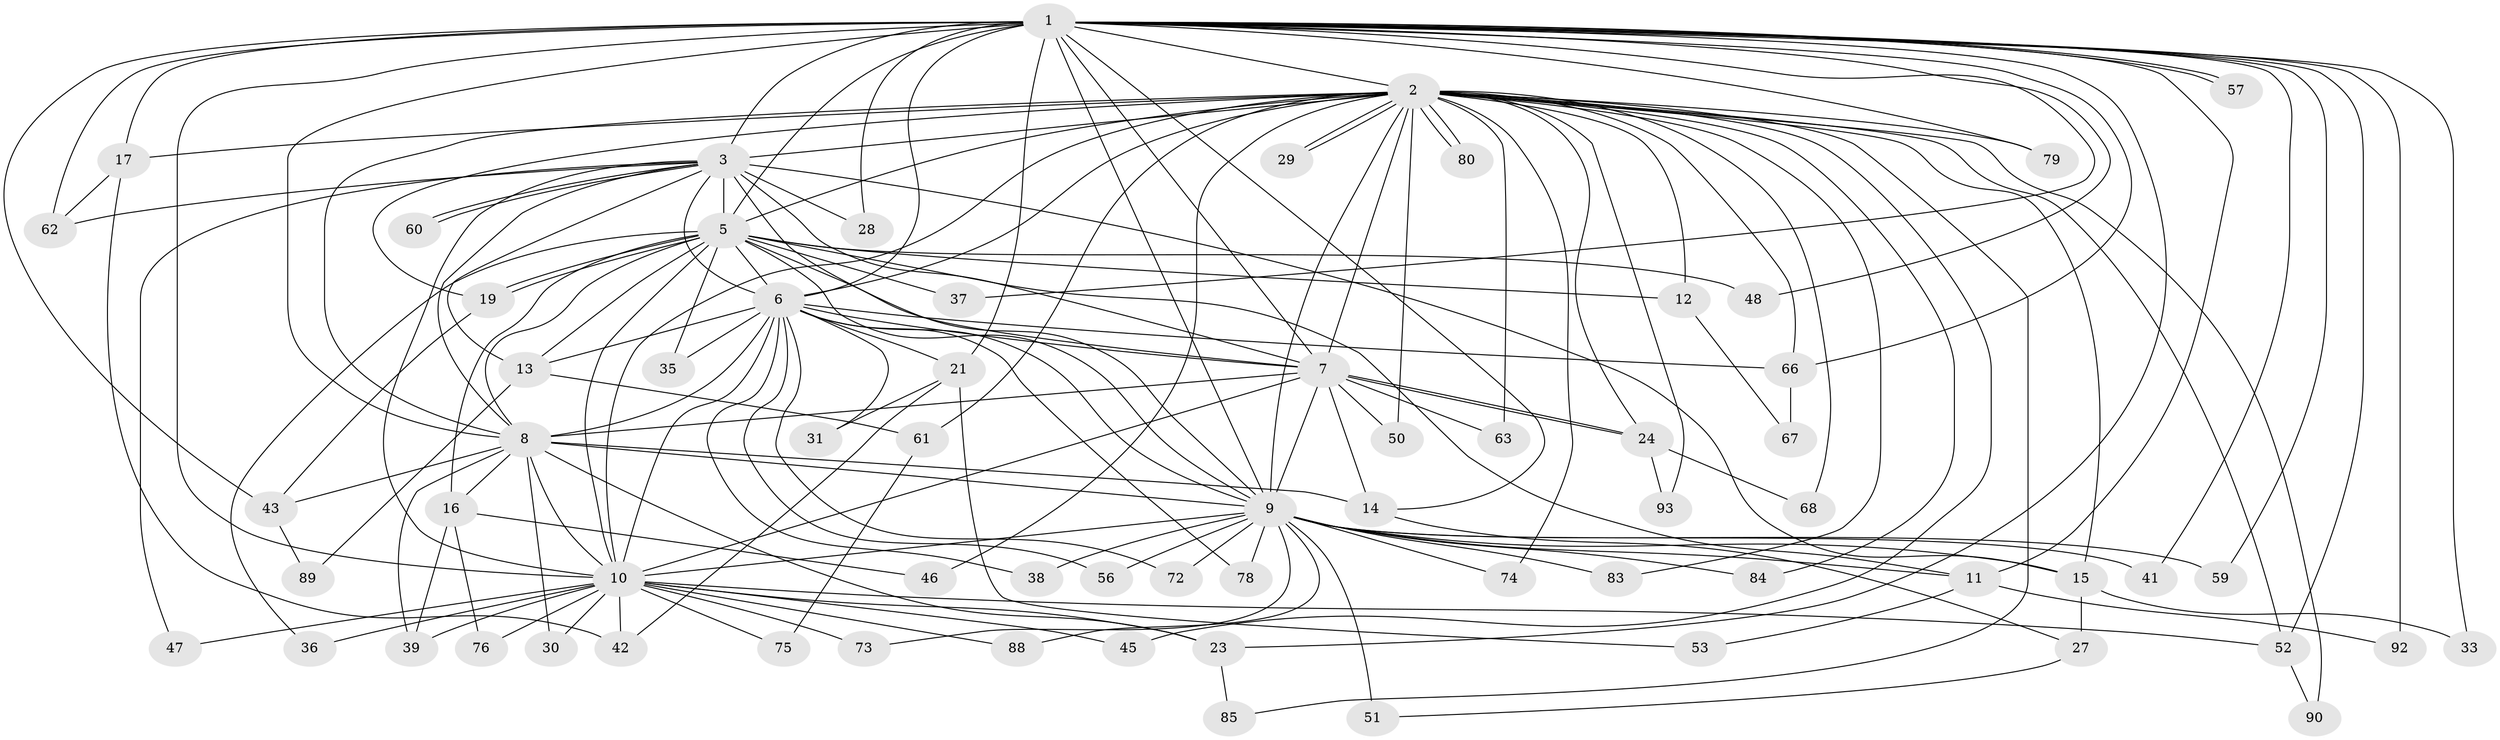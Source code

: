 // original degree distribution, {25: 0.010752688172043012, 34: 0.010752688172043012, 19: 0.021505376344086023, 15: 0.021505376344086023, 18: 0.010752688172043012, 17: 0.010752688172043012, 23: 0.010752688172043012, 21: 0.010752688172043012, 4: 0.0967741935483871, 3: 0.17204301075268819, 5: 0.043010752688172046, 2: 0.5698924731182796, 6: 0.010752688172043012}
// Generated by graph-tools (version 1.1) at 2025/41/03/06/25 10:41:42]
// undirected, 68 vertices, 167 edges
graph export_dot {
graph [start="1"]
  node [color=gray90,style=filled];
  1 [super="+4"];
  2 [super="+71"];
  3 [super="+40"];
  5 [super="+91"];
  6 [super="+22"];
  7 [super="+82"];
  8 [super="+49"];
  9 [super="+32"];
  10 [super="+58"];
  11 [super="+54"];
  12;
  13 [super="+18"];
  14 [super="+25"];
  15 [super="+55"];
  16;
  17 [super="+20"];
  19 [super="+26"];
  21;
  23 [super="+34"];
  24 [super="+44"];
  27;
  28;
  29;
  30;
  31;
  33;
  35;
  36;
  37;
  38;
  39 [super="+65"];
  41;
  42 [super="+69"];
  43 [super="+70"];
  45;
  46;
  47;
  48;
  50;
  51 [super="+86"];
  52 [super="+64"];
  53;
  56;
  57;
  59;
  60;
  61;
  62 [super="+87"];
  63;
  66 [super="+77"];
  67;
  68;
  72;
  73;
  74;
  75;
  76;
  78;
  79;
  80 [super="+81"];
  83;
  84;
  85;
  88;
  89;
  90;
  92;
  93;
  1 -- 2 [weight=2];
  1 -- 3 [weight=3];
  1 -- 5 [weight=2];
  1 -- 6 [weight=2];
  1 -- 7 [weight=2];
  1 -- 8 [weight=2];
  1 -- 9 [weight=3];
  1 -- 10 [weight=2];
  1 -- 11;
  1 -- 14;
  1 -- 17;
  1 -- 21;
  1 -- 28;
  1 -- 33;
  1 -- 41;
  1 -- 52;
  1 -- 57;
  1 -- 57;
  1 -- 59;
  1 -- 62;
  1 -- 66;
  1 -- 92;
  1 -- 37;
  1 -- 43;
  1 -- 79;
  1 -- 48;
  1 -- 23;
  2 -- 3 [weight=2];
  2 -- 5;
  2 -- 6;
  2 -- 7;
  2 -- 8;
  2 -- 9;
  2 -- 10;
  2 -- 12;
  2 -- 15;
  2 -- 17 [weight=2];
  2 -- 29;
  2 -- 29;
  2 -- 45;
  2 -- 46;
  2 -- 50;
  2 -- 52;
  2 -- 61;
  2 -- 63;
  2 -- 66;
  2 -- 68;
  2 -- 79;
  2 -- 80;
  2 -- 80;
  2 -- 83;
  2 -- 84;
  2 -- 85;
  2 -- 90;
  2 -- 93;
  2 -- 19;
  2 -- 74;
  2 -- 24;
  3 -- 5;
  3 -- 6;
  3 -- 7;
  3 -- 8 [weight=2];
  3 -- 9;
  3 -- 10;
  3 -- 13;
  3 -- 15;
  3 -- 28;
  3 -- 47;
  3 -- 60;
  3 -- 60;
  3 -- 62;
  5 -- 6;
  5 -- 7;
  5 -- 8;
  5 -- 9;
  5 -- 10;
  5 -- 11;
  5 -- 12;
  5 -- 13;
  5 -- 16;
  5 -- 19;
  5 -- 19;
  5 -- 35;
  5 -- 36;
  5 -- 37;
  5 -- 48;
  6 -- 7;
  6 -- 8 [weight=2];
  6 -- 9;
  6 -- 10 [weight=2];
  6 -- 21;
  6 -- 31;
  6 -- 35;
  6 -- 38;
  6 -- 72;
  6 -- 78;
  6 -- 56;
  6 -- 66;
  6 -- 13;
  7 -- 8;
  7 -- 9;
  7 -- 10;
  7 -- 14;
  7 -- 24 [weight=2];
  7 -- 24;
  7 -- 50;
  7 -- 63;
  8 -- 9;
  8 -- 10;
  8 -- 16;
  8 -- 23;
  8 -- 30;
  8 -- 39;
  8 -- 43;
  8 -- 14;
  9 -- 10;
  9 -- 38;
  9 -- 41;
  9 -- 51 [weight=2];
  9 -- 72;
  9 -- 73;
  9 -- 74;
  9 -- 78;
  9 -- 83;
  9 -- 84;
  9 -- 88;
  9 -- 56;
  9 -- 59;
  9 -- 11;
  9 -- 15;
  10 -- 23;
  10 -- 30;
  10 -- 36;
  10 -- 39;
  10 -- 42;
  10 -- 45;
  10 -- 47;
  10 -- 73;
  10 -- 75;
  10 -- 76;
  10 -- 88;
  10 -- 52;
  11 -- 53;
  11 -- 92;
  12 -- 67;
  13 -- 89;
  13 -- 61;
  14 -- 27;
  15 -- 27;
  15 -- 33;
  16 -- 46;
  16 -- 76;
  16 -- 39;
  17 -- 62;
  17 -- 42;
  19 -- 43;
  21 -- 31;
  21 -- 42;
  21 -- 53;
  23 -- 85;
  24 -- 68;
  24 -- 93;
  27 -- 51;
  43 -- 89;
  52 -- 90;
  61 -- 75;
  66 -- 67;
}
